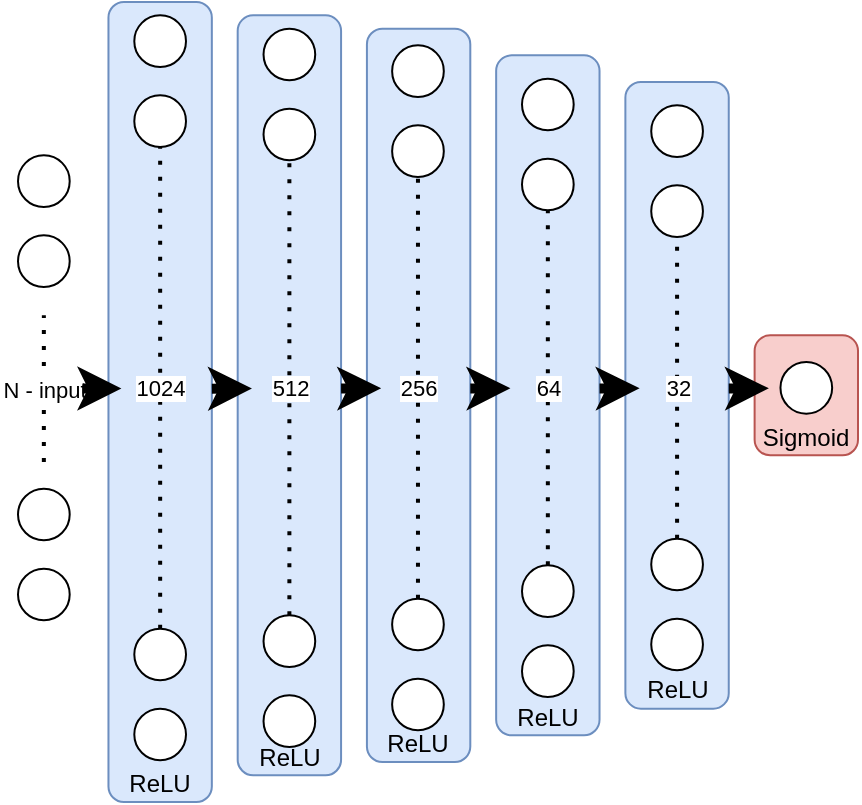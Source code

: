 <mxfile version="14.9.2" type="device"><diagram id="rVEdPbNJZXzE3O-YNrYP" name="Page-1"><mxGraphModel dx="1422" dy="794" grid="1" gridSize="10" guides="1" tooltips="1" connect="1" arrows="1" fold="1" page="1" pageScale="1" pageWidth="827" pageHeight="1169" math="0" shadow="0"><root><mxCell id="0"/><mxCell id="1" parent="0"/><mxCell id="ifmFgSDly3btCiDmGoql-1" value="" style="group" vertex="1" connectable="0" parent="1"><mxGeometry x="320" y="350" width="420" height="400" as="geometry"/></mxCell><mxCell id="JREg8R7pXuNXWdq4Jqid-44" value="Sigmoid" style="rounded=1;whiteSpace=wrap;html=1;verticalAlign=bottom;fillColor=#f8cecc;strokeColor=#b85450;" parent="ifmFgSDly3btCiDmGoql-1" vertex="1"><mxGeometry x="368.308" y="166.667" width="51.692" height="60.0" as="geometry"/></mxCell><mxCell id="JREg8R7pXuNXWdq4Jqid-37" value="ReLU" style="rounded=1;whiteSpace=wrap;html=1;verticalAlign=bottom;fillColor=#dae8fc;strokeColor=#6c8ebf;" parent="ifmFgSDly3btCiDmGoql-1" vertex="1"><mxGeometry x="303.692" y="40.0" width="51.692" height="313.333" as="geometry"/></mxCell><mxCell id="JREg8R7pXuNXWdq4Jqid-36" value="ReLU" style="rounded=1;whiteSpace=wrap;html=1;verticalAlign=bottom;fillColor=#dae8fc;strokeColor=#6c8ebf;" parent="ifmFgSDly3btCiDmGoql-1" vertex="1"><mxGeometry x="239.077" y="26.667" width="51.692" height="340" as="geometry"/></mxCell><mxCell id="JREg8R7pXuNXWdq4Jqid-35" value="ReLU" style="rounded=1;whiteSpace=wrap;html=1;verticalAlign=bottom;fillColor=#dae8fc;strokeColor=#6c8ebf;" parent="ifmFgSDly3btCiDmGoql-1" vertex="1"><mxGeometry x="174.462" y="13.333" width="51.692" height="366.667" as="geometry"/></mxCell><mxCell id="JREg8R7pXuNXWdq4Jqid-34" value="ReLU" style="rounded=1;whiteSpace=wrap;html=1;verticalAlign=bottom;fillColor=#dae8fc;strokeColor=#6c8ebf;" parent="ifmFgSDly3btCiDmGoql-1" vertex="1"><mxGeometry x="109.846" y="6.667" width="51.692" height="380.0" as="geometry"/></mxCell><mxCell id="JREg8R7pXuNXWdq4Jqid-33" value="ReLU" style="rounded=1;whiteSpace=wrap;html=1;verticalAlign=bottom;fillColor=#dae8fc;strokeColor=#6c8ebf;" parent="ifmFgSDly3btCiDmGoql-1" vertex="1"><mxGeometry x="45.231" width="51.692" height="400.0" as="geometry"/></mxCell><mxCell id="JREg8R7pXuNXWdq4Jqid-1" value="" style="ellipse;whiteSpace=wrap;html=1;aspect=fixed;" parent="ifmFgSDly3btCiDmGoql-1" vertex="1"><mxGeometry y="76.667" width="25.846" height="25.846" as="geometry"/></mxCell><mxCell id="JREg8R7pXuNXWdq4Jqid-2" value="" style="ellipse;whiteSpace=wrap;html=1;aspect=fixed;" parent="ifmFgSDly3btCiDmGoql-1" vertex="1"><mxGeometry y="116.667" width="25.846" height="25.846" as="geometry"/></mxCell><mxCell id="JREg8R7pXuNXWdq4Jqid-3" value="" style="ellipse;whiteSpace=wrap;html=1;aspect=fixed;" parent="ifmFgSDly3btCiDmGoql-1" vertex="1"><mxGeometry y="243.333" width="25.846" height="25.846" as="geometry"/></mxCell><mxCell id="JREg8R7pXuNXWdq4Jqid-4" value="" style="ellipse;whiteSpace=wrap;html=1;aspect=fixed;" parent="ifmFgSDly3btCiDmGoql-1" vertex="1"><mxGeometry y="283.333" width="25.846" height="25.846" as="geometry"/></mxCell><mxCell id="JREg8R7pXuNXWdq4Jqid-5" value="N - input" style="endArrow=none;dashed=1;html=1;dashPattern=1 3;strokeWidth=2;" parent="ifmFgSDly3btCiDmGoql-1" edge="1"><mxGeometry width="50" height="50" relative="1" as="geometry"><mxPoint x="12.923" y="230.0" as="sourcePoint"/><mxPoint x="12.923" y="156.667" as="targetPoint"/></mxGeometry></mxCell><mxCell id="JREg8R7pXuNXWdq4Jqid-6" value="" style="ellipse;whiteSpace=wrap;html=1;aspect=fixed;" parent="ifmFgSDly3btCiDmGoql-1" vertex="1"><mxGeometry x="58.154" y="6.667" width="25.846" height="25.846" as="geometry"/></mxCell><mxCell id="JREg8R7pXuNXWdq4Jqid-7" value="" style="ellipse;whiteSpace=wrap;html=1;aspect=fixed;" parent="ifmFgSDly3btCiDmGoql-1" vertex="1"><mxGeometry x="58.154" y="46.667" width="25.846" height="25.846" as="geometry"/></mxCell><mxCell id="JREg8R7pXuNXWdq4Jqid-8" value="" style="ellipse;whiteSpace=wrap;html=1;aspect=fixed;" parent="ifmFgSDly3btCiDmGoql-1" vertex="1"><mxGeometry x="58.154" y="313.333" width="25.846" height="25.846" as="geometry"/></mxCell><mxCell id="JREg8R7pXuNXWdq4Jqid-9" value="" style="ellipse;whiteSpace=wrap;html=1;aspect=fixed;" parent="ifmFgSDly3btCiDmGoql-1" vertex="1"><mxGeometry x="58.154" y="353.333" width="25.846" height="25.846" as="geometry"/></mxCell><mxCell id="JREg8R7pXuNXWdq4Jqid-10" value="1024" style="endArrow=none;dashed=1;html=1;dashPattern=1 3;strokeWidth=2;entryX=0.5;entryY=1;entryDx=0;entryDy=0;exitX=0.5;exitY=0;exitDx=0;exitDy=0;" parent="ifmFgSDly3btCiDmGoql-1" source="JREg8R7pXuNXWdq4Jqid-8" target="JREg8R7pXuNXWdq4Jqid-7" edge="1"><mxGeometry width="50" height="50" relative="1" as="geometry"><mxPoint x="71.077" y="300.0" as="sourcePoint"/><mxPoint x="71.077" y="80.0" as="targetPoint"/></mxGeometry></mxCell><mxCell id="JREg8R7pXuNXWdq4Jqid-12" value="" style="ellipse;whiteSpace=wrap;html=1;aspect=fixed;" parent="ifmFgSDly3btCiDmGoql-1" vertex="1"><mxGeometry x="122.769" y="13.333" width="25.846" height="25.846" as="geometry"/></mxCell><mxCell id="JREg8R7pXuNXWdq4Jqid-13" value="" style="ellipse;whiteSpace=wrap;html=1;aspect=fixed;" parent="ifmFgSDly3btCiDmGoql-1" vertex="1"><mxGeometry x="122.769" y="53.333" width="25.846" height="25.846" as="geometry"/></mxCell><mxCell id="JREg8R7pXuNXWdq4Jqid-14" value="" style="ellipse;whiteSpace=wrap;html=1;aspect=fixed;" parent="ifmFgSDly3btCiDmGoql-1" vertex="1"><mxGeometry x="122.769" y="306.667" width="25.846" height="25.846" as="geometry"/></mxCell><mxCell id="JREg8R7pXuNXWdq4Jqid-15" value="" style="ellipse;whiteSpace=wrap;html=1;aspect=fixed;" parent="ifmFgSDly3btCiDmGoql-1" vertex="1"><mxGeometry x="122.769" y="346.667" width="25.846" height="25.846" as="geometry"/></mxCell><mxCell id="JREg8R7pXuNXWdq4Jqid-16" value="512" style="endArrow=none;dashed=1;html=1;dashPattern=1 3;strokeWidth=2;entryX=0.5;entryY=1;entryDx=0;entryDy=0;exitX=0.5;exitY=0;exitDx=0;exitDy=0;" parent="ifmFgSDly3btCiDmGoql-1" source="JREg8R7pXuNXWdq4Jqid-14" target="JREg8R7pXuNXWdq4Jqid-13" edge="1"><mxGeometry width="50" height="50" relative="1" as="geometry"><mxPoint x="135.692" y="286.667" as="sourcePoint"/><mxPoint x="135.692" y="93.333" as="targetPoint"/></mxGeometry></mxCell><mxCell id="JREg8R7pXuNXWdq4Jqid-17" value="" style="ellipse;whiteSpace=wrap;html=1;aspect=fixed;" parent="ifmFgSDly3btCiDmGoql-1" vertex="1"><mxGeometry x="187.062" y="21.667" width="25.846" height="25.846" as="geometry"/></mxCell><mxCell id="JREg8R7pXuNXWdq4Jqid-18" value="" style="ellipse;whiteSpace=wrap;html=1;aspect=fixed;" parent="ifmFgSDly3btCiDmGoql-1" vertex="1"><mxGeometry x="187.062" y="61.667" width="25.846" height="25.846" as="geometry"/></mxCell><mxCell id="JREg8R7pXuNXWdq4Jqid-19" value="" style="ellipse;whiteSpace=wrap;html=1;aspect=fixed;" parent="ifmFgSDly3btCiDmGoql-1" vertex="1"><mxGeometry x="187.062" y="298.333" width="25.846" height="25.846" as="geometry"/></mxCell><mxCell id="JREg8R7pXuNXWdq4Jqid-20" value="" style="ellipse;whiteSpace=wrap;html=1;aspect=fixed;" parent="ifmFgSDly3btCiDmGoql-1" vertex="1"><mxGeometry x="187.062" y="338.333" width="25.846" height="25.846" as="geometry"/></mxCell><mxCell id="JREg8R7pXuNXWdq4Jqid-21" value="256" style="endArrow=none;dashed=1;html=1;dashPattern=1 3;strokeWidth=2;exitX=0.5;exitY=0;exitDx=0;exitDy=0;entryX=0.5;entryY=1;entryDx=0;entryDy=0;" parent="ifmFgSDly3btCiDmGoql-1" source="JREg8R7pXuNXWdq4Jqid-19" target="JREg8R7pXuNXWdq4Jqid-18" edge="1"><mxGeometry width="50" height="50" relative="1" as="geometry"><mxPoint x="199.985" y="288.333" as="sourcePoint"/><mxPoint x="199.985" y="95.0" as="targetPoint"/></mxGeometry></mxCell><mxCell id="JREg8R7pXuNXWdq4Jqid-22" value="" style="ellipse;whiteSpace=wrap;html=1;aspect=fixed;" parent="ifmFgSDly3btCiDmGoql-1" vertex="1"><mxGeometry x="252.0" y="38.333" width="25.846" height="25.846" as="geometry"/></mxCell><mxCell id="JREg8R7pXuNXWdq4Jqid-23" value="" style="ellipse;whiteSpace=wrap;html=1;aspect=fixed;" parent="ifmFgSDly3btCiDmGoql-1" vertex="1"><mxGeometry x="252.0" y="78.333" width="25.846" height="25.846" as="geometry"/></mxCell><mxCell id="JREg8R7pXuNXWdq4Jqid-24" value="" style="ellipse;whiteSpace=wrap;html=1;aspect=fixed;" parent="ifmFgSDly3btCiDmGoql-1" vertex="1"><mxGeometry x="252.0" y="281.667" width="25.846" height="25.846" as="geometry"/></mxCell><mxCell id="JREg8R7pXuNXWdq4Jqid-25" value="" style="ellipse;whiteSpace=wrap;html=1;aspect=fixed;" parent="ifmFgSDly3btCiDmGoql-1" vertex="1"><mxGeometry x="252.0" y="321.667" width="25.846" height="25.846" as="geometry"/></mxCell><mxCell id="JREg8R7pXuNXWdq4Jqid-26" value="64" style="endArrow=none;dashed=1;html=1;dashPattern=1 3;strokeWidth=2;exitX=0.5;exitY=0;exitDx=0;exitDy=0;entryX=0.5;entryY=1;entryDx=0;entryDy=0;" parent="ifmFgSDly3btCiDmGoql-1" source="JREg8R7pXuNXWdq4Jqid-24" target="JREg8R7pXuNXWdq4Jqid-23" edge="1"><mxGeometry width="50" height="50" relative="1" as="geometry"><mxPoint x="264.6" y="265.0" as="sourcePoint"/><mxPoint x="264.6" y="118.333" as="targetPoint"/></mxGeometry></mxCell><mxCell id="JREg8R7pXuNXWdq4Jqid-27" value="" style="ellipse;whiteSpace=wrap;html=1;aspect=fixed;" parent="ifmFgSDly3btCiDmGoql-1" vertex="1"><mxGeometry x="316.615" y="51.667" width="25.846" height="25.846" as="geometry"/></mxCell><mxCell id="JREg8R7pXuNXWdq4Jqid-28" value="" style="ellipse;whiteSpace=wrap;html=1;aspect=fixed;" parent="ifmFgSDly3btCiDmGoql-1" vertex="1"><mxGeometry x="316.615" y="91.667" width="25.846" height="25.846" as="geometry"/></mxCell><mxCell id="JREg8R7pXuNXWdq4Jqid-29" value="" style="ellipse;whiteSpace=wrap;html=1;aspect=fixed;" parent="ifmFgSDly3btCiDmGoql-1" vertex="1"><mxGeometry x="316.615" y="268.333" width="25.846" height="25.846" as="geometry"/></mxCell><mxCell id="JREg8R7pXuNXWdq4Jqid-30" value="" style="ellipse;whiteSpace=wrap;html=1;aspect=fixed;" parent="ifmFgSDly3btCiDmGoql-1" vertex="1"><mxGeometry x="316.615" y="308.333" width="25.846" height="25.846" as="geometry"/></mxCell><mxCell id="JREg8R7pXuNXWdq4Jqid-31" value="32" style="endArrow=none;dashed=1;html=1;dashPattern=1 3;strokeWidth=2;exitX=0.5;exitY=0;exitDx=0;exitDy=0;" parent="ifmFgSDly3btCiDmGoql-1" source="JREg8R7pXuNXWdq4Jqid-29" target="JREg8R7pXuNXWdq4Jqid-28" edge="1"><mxGeometry width="50" height="50" relative="1" as="geometry"><mxPoint x="329.215" y="245.0" as="sourcePoint"/><mxPoint x="329.215" y="138.333" as="targetPoint"/></mxGeometry></mxCell><mxCell id="JREg8R7pXuNXWdq4Jqid-32" value="" style="ellipse;whiteSpace=wrap;html=1;aspect=fixed;" parent="ifmFgSDly3btCiDmGoql-1" vertex="1"><mxGeometry x="381.231" y="180" width="25.846" height="25.846" as="geometry"/></mxCell><mxCell id="JREg8R7pXuNXWdq4Jqid-38" value="" style="endArrow=classic;html=1;strokeWidth=5;" parent="ifmFgSDly3btCiDmGoql-1" edge="1"><mxGeometry width="50" height="50" relative="1" as="geometry"><mxPoint x="32.308" y="193.24" as="sourcePoint"/><mxPoint x="51.692" y="193.24" as="targetPoint"/><Array as="points"><mxPoint x="45.231" y="193.24"/></Array></mxGeometry></mxCell><mxCell id="JREg8R7pXuNXWdq4Jqid-39" value="" style="endArrow=classic;html=1;entryX=0.013;entryY=0.483;entryDx=0;entryDy=0;entryPerimeter=0;strokeWidth=5;" parent="ifmFgSDly3btCiDmGoql-1" edge="1"><mxGeometry width="50" height="50" relative="1" as="geometry"><mxPoint x="96.923" y="193.353" as="sourcePoint"/><mxPoint x="116.98" y="193.22" as="targetPoint"/></mxGeometry></mxCell><mxCell id="JREg8R7pXuNXWdq4Jqid-40" value="" style="endArrow=classic;html=1;entryX=0.013;entryY=0.483;entryDx=0;entryDy=0;entryPerimeter=0;strokeWidth=5;" parent="ifmFgSDly3btCiDmGoql-1" edge="1"><mxGeometry width="50" height="50" relative="1" as="geometry"><mxPoint x="161.538" y="193.273" as="sourcePoint"/><mxPoint x="181.595" y="193.14" as="targetPoint"/></mxGeometry></mxCell><mxCell id="JREg8R7pXuNXWdq4Jqid-41" value="" style="endArrow=classic;html=1;entryX=0.013;entryY=0.483;entryDx=0;entryDy=0;entryPerimeter=0;strokeWidth=5;" parent="ifmFgSDly3btCiDmGoql-1" edge="1"><mxGeometry width="50" height="50" relative="1" as="geometry"><mxPoint x="226.154" y="193.273" as="sourcePoint"/><mxPoint x="246.21" y="193.14" as="targetPoint"/></mxGeometry></mxCell><mxCell id="JREg8R7pXuNXWdq4Jqid-42" value="" style="endArrow=classic;html=1;entryX=0.013;entryY=0.483;entryDx=0;entryDy=0;entryPerimeter=0;strokeWidth=5;" parent="ifmFgSDly3btCiDmGoql-1" edge="1"><mxGeometry width="50" height="50" relative="1" as="geometry"><mxPoint x="290.769" y="193.273" as="sourcePoint"/><mxPoint x="310.826" y="193.14" as="targetPoint"/></mxGeometry></mxCell><mxCell id="JREg8R7pXuNXWdq4Jqid-43" value="" style="endArrow=classic;html=1;entryX=0.013;entryY=0.483;entryDx=0;entryDy=0;entryPerimeter=0;strokeWidth=5;" parent="ifmFgSDly3btCiDmGoql-1" edge="1"><mxGeometry width="50" height="50" relative="1" as="geometry"><mxPoint x="355.385" y="193.273" as="sourcePoint"/><mxPoint x="375.441" y="193.14" as="targetPoint"/></mxGeometry></mxCell></root></mxGraphModel></diagram></mxfile>